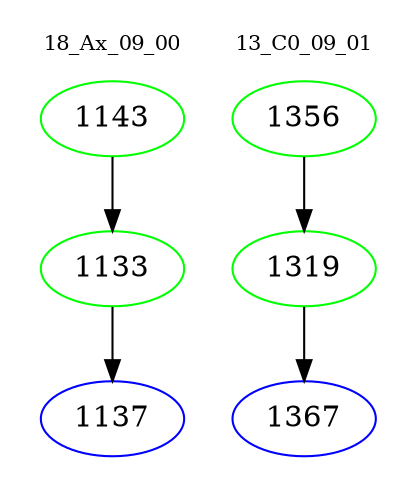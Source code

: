 digraph{
subgraph cluster_0 {
color = white
label = "18_Ax_09_00";
fontsize=10;
T0_1143 [label="1143", color="green"]
T0_1143 -> T0_1133 [color="black"]
T0_1133 [label="1133", color="green"]
T0_1133 -> T0_1137 [color="black"]
T0_1137 [label="1137", color="blue"]
}
subgraph cluster_1 {
color = white
label = "13_C0_09_01";
fontsize=10;
T1_1356 [label="1356", color="green"]
T1_1356 -> T1_1319 [color="black"]
T1_1319 [label="1319", color="green"]
T1_1319 -> T1_1367 [color="black"]
T1_1367 [label="1367", color="blue"]
}
}

